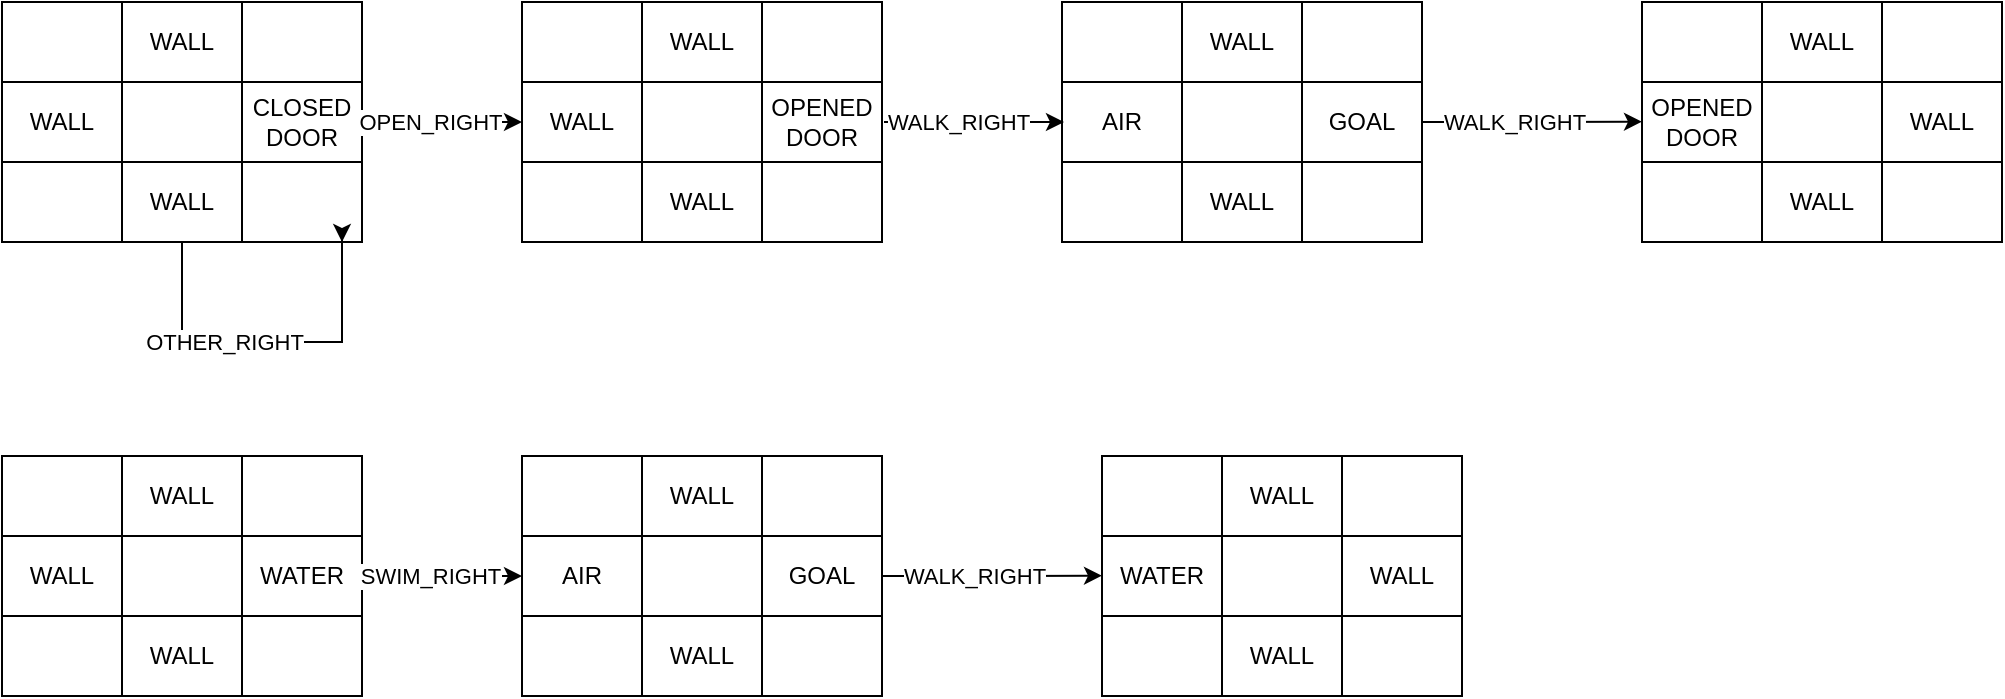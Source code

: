 <mxfile version="20.4.0" type="device"><diagram id="sZuLWD7sdunpSNPTQjk2" name="Page-1"><mxGraphModel dx="1093" dy="564" grid="1" gridSize="10" guides="1" tooltips="1" connect="1" arrows="1" fold="1" page="1" pageScale="1" pageWidth="850" pageHeight="1100" math="0" shadow="0"><root><mxCell id="0"/><mxCell id="1" parent="0"/><mxCell id="PrHAX06Pvz8W0qLwdHKy-42" value="" style="shape=table;startSize=0;container=1;collapsible=0;childLayout=tableLayout;" vertex="1" parent="1"><mxGeometry x="250" y="113" width="180" height="120" as="geometry"/></mxCell><mxCell id="PrHAX06Pvz8W0qLwdHKy-43" value="" style="shape=tableRow;horizontal=0;startSize=0;swimlaneHead=0;swimlaneBody=0;top=0;left=0;bottom=0;right=0;collapsible=0;dropTarget=0;fillColor=none;points=[[0,0.5],[1,0.5]];portConstraint=eastwest;" vertex="1" parent="PrHAX06Pvz8W0qLwdHKy-42"><mxGeometry width="180" height="40" as="geometry"/></mxCell><mxCell id="PrHAX06Pvz8W0qLwdHKy-44" value="" style="shape=partialRectangle;html=1;whiteSpace=wrap;connectable=0;overflow=hidden;fillColor=none;top=0;left=0;bottom=0;right=0;pointerEvents=1;" vertex="1" parent="PrHAX06Pvz8W0qLwdHKy-43"><mxGeometry width="60" height="40" as="geometry"><mxRectangle width="60" height="40" as="alternateBounds"/></mxGeometry></mxCell><mxCell id="PrHAX06Pvz8W0qLwdHKy-45" value="WALL" style="shape=partialRectangle;html=1;whiteSpace=wrap;connectable=0;overflow=hidden;fillColor=none;top=0;left=0;bottom=0;right=0;pointerEvents=1;" vertex="1" parent="PrHAX06Pvz8W0qLwdHKy-43"><mxGeometry x="60" width="60" height="40" as="geometry"><mxRectangle width="60" height="40" as="alternateBounds"/></mxGeometry></mxCell><mxCell id="PrHAX06Pvz8W0qLwdHKy-46" value="" style="shape=partialRectangle;html=1;whiteSpace=wrap;connectable=0;overflow=hidden;fillColor=none;top=0;left=0;bottom=0;right=0;pointerEvents=1;" vertex="1" parent="PrHAX06Pvz8W0qLwdHKy-43"><mxGeometry x="120" width="60" height="40" as="geometry"><mxRectangle width="60" height="40" as="alternateBounds"/></mxGeometry></mxCell><mxCell id="PrHAX06Pvz8W0qLwdHKy-47" value="" style="shape=tableRow;horizontal=0;startSize=0;swimlaneHead=0;swimlaneBody=0;top=0;left=0;bottom=0;right=0;collapsible=0;dropTarget=0;fillColor=none;points=[[0,0.5],[1,0.5]];portConstraint=eastwest;" vertex="1" parent="PrHAX06Pvz8W0qLwdHKy-42"><mxGeometry y="40" width="180" height="40" as="geometry"/></mxCell><mxCell id="PrHAX06Pvz8W0qLwdHKy-48" value="WALL" style="shape=partialRectangle;html=1;whiteSpace=wrap;connectable=0;overflow=hidden;fillColor=none;top=0;left=0;bottom=0;right=0;pointerEvents=1;" vertex="1" parent="PrHAX06Pvz8W0qLwdHKy-47"><mxGeometry width="60" height="40" as="geometry"><mxRectangle width="60" height="40" as="alternateBounds"/></mxGeometry></mxCell><mxCell id="PrHAX06Pvz8W0qLwdHKy-49" value="" style="shape=partialRectangle;html=1;whiteSpace=wrap;connectable=0;overflow=hidden;fillColor=none;top=0;left=0;bottom=0;right=0;pointerEvents=1;" vertex="1" parent="PrHAX06Pvz8W0qLwdHKy-47"><mxGeometry x="60" width="60" height="40" as="geometry"><mxRectangle width="60" height="40" as="alternateBounds"/></mxGeometry></mxCell><mxCell id="PrHAX06Pvz8W0qLwdHKy-50" value="&lt;div&gt;CLOSED&lt;/div&gt;&lt;div&gt;DOOR&lt;/div&gt;" style="shape=partialRectangle;html=1;whiteSpace=wrap;connectable=0;overflow=hidden;fillColor=none;top=0;left=0;bottom=0;right=0;pointerEvents=1;" vertex="1" parent="PrHAX06Pvz8W0qLwdHKy-47"><mxGeometry x="120" width="60" height="40" as="geometry"><mxRectangle width="60" height="40" as="alternateBounds"/></mxGeometry></mxCell><mxCell id="PrHAX06Pvz8W0qLwdHKy-51" value="" style="shape=tableRow;horizontal=0;startSize=0;swimlaneHead=0;swimlaneBody=0;top=0;left=0;bottom=0;right=0;collapsible=0;dropTarget=0;fillColor=none;points=[[0,0.5],[1,0.5]];portConstraint=eastwest;" vertex="1" parent="PrHAX06Pvz8W0qLwdHKy-42"><mxGeometry y="80" width="180" height="40" as="geometry"/></mxCell><mxCell id="PrHAX06Pvz8W0qLwdHKy-52" value="" style="shape=partialRectangle;html=1;whiteSpace=wrap;connectable=0;overflow=hidden;fillColor=none;top=0;left=0;bottom=0;right=0;pointerEvents=1;" vertex="1" parent="PrHAX06Pvz8W0qLwdHKy-51"><mxGeometry width="60" height="40" as="geometry"><mxRectangle width="60" height="40" as="alternateBounds"/></mxGeometry></mxCell><mxCell id="PrHAX06Pvz8W0qLwdHKy-53" value="WALL" style="shape=partialRectangle;html=1;whiteSpace=wrap;connectable=0;overflow=hidden;fillColor=none;top=0;left=0;bottom=0;right=0;pointerEvents=1;" vertex="1" parent="PrHAX06Pvz8W0qLwdHKy-51"><mxGeometry x="60" width="60" height="40" as="geometry"><mxRectangle width="60" height="40" as="alternateBounds"/></mxGeometry></mxCell><mxCell id="PrHAX06Pvz8W0qLwdHKy-54" value="" style="shape=partialRectangle;html=1;whiteSpace=wrap;connectable=0;overflow=hidden;fillColor=none;top=0;left=0;bottom=0;right=0;pointerEvents=1;" vertex="1" parent="PrHAX06Pvz8W0qLwdHKy-51"><mxGeometry x="120" width="60" height="40" as="geometry"><mxRectangle width="60" height="40" as="alternateBounds"/></mxGeometry></mxCell><mxCell id="PrHAX06Pvz8W0qLwdHKy-71" style="edgeStyle=orthogonalEdgeStyle;rounded=0;orthogonalLoop=1;jettySize=auto;html=1;exitX=0.5;exitY=1;exitDx=0;exitDy=0;" edge="1" parent="PrHAX06Pvz8W0qLwdHKy-42" source="PrHAX06Pvz8W0qLwdHKy-42"><mxGeometry relative="1" as="geometry"><mxPoint x="170" y="120" as="targetPoint"/><Array as="points"><mxPoint x="90" y="170"/><mxPoint x="170" y="170"/><mxPoint x="170" y="119"/></Array></mxGeometry></mxCell><mxCell id="PrHAX06Pvz8W0qLwdHKy-72" value="&lt;div&gt;OTHER_RIGHT&lt;/div&gt;" style="edgeLabel;html=1;align=center;verticalAlign=middle;resizable=0;points=[];" vertex="1" connectable="0" parent="PrHAX06Pvz8W0qLwdHKy-71"><mxGeometry x="-0.223" relative="1" as="geometry"><mxPoint as="offset"/></mxGeometry></mxCell><mxCell id="PrHAX06Pvz8W0qLwdHKy-55" value="" style="shape=table;startSize=0;container=1;collapsible=0;childLayout=tableLayout;" vertex="1" parent="1"><mxGeometry x="510" y="113" width="180" height="120" as="geometry"/></mxCell><mxCell id="PrHAX06Pvz8W0qLwdHKy-56" value="" style="shape=tableRow;horizontal=0;startSize=0;swimlaneHead=0;swimlaneBody=0;top=0;left=0;bottom=0;right=0;collapsible=0;dropTarget=0;fillColor=none;points=[[0,0.5],[1,0.5]];portConstraint=eastwest;" vertex="1" parent="PrHAX06Pvz8W0qLwdHKy-55"><mxGeometry width="180" height="40" as="geometry"/></mxCell><mxCell id="PrHAX06Pvz8W0qLwdHKy-57" value="" style="shape=partialRectangle;html=1;whiteSpace=wrap;connectable=0;overflow=hidden;fillColor=none;top=0;left=0;bottom=0;right=0;pointerEvents=1;" vertex="1" parent="PrHAX06Pvz8W0qLwdHKy-56"><mxGeometry width="60" height="40" as="geometry"><mxRectangle width="60" height="40" as="alternateBounds"/></mxGeometry></mxCell><mxCell id="PrHAX06Pvz8W0qLwdHKy-58" value="WALL" style="shape=partialRectangle;html=1;whiteSpace=wrap;connectable=0;overflow=hidden;fillColor=none;top=0;left=0;bottom=0;right=0;pointerEvents=1;" vertex="1" parent="PrHAX06Pvz8W0qLwdHKy-56"><mxGeometry x="60" width="60" height="40" as="geometry"><mxRectangle width="60" height="40" as="alternateBounds"/></mxGeometry></mxCell><mxCell id="PrHAX06Pvz8W0qLwdHKy-59" value="" style="shape=partialRectangle;html=1;whiteSpace=wrap;connectable=0;overflow=hidden;fillColor=none;top=0;left=0;bottom=0;right=0;pointerEvents=1;" vertex="1" parent="PrHAX06Pvz8W0qLwdHKy-56"><mxGeometry x="120" width="60" height="40" as="geometry"><mxRectangle width="60" height="40" as="alternateBounds"/></mxGeometry></mxCell><mxCell id="PrHAX06Pvz8W0qLwdHKy-60" value="" style="shape=tableRow;horizontal=0;startSize=0;swimlaneHead=0;swimlaneBody=0;top=0;left=0;bottom=0;right=0;collapsible=0;dropTarget=0;fillColor=none;points=[[0,0.5],[1,0.5]];portConstraint=eastwest;" vertex="1" parent="PrHAX06Pvz8W0qLwdHKy-55"><mxGeometry y="40" width="180" height="40" as="geometry"/></mxCell><mxCell id="PrHAX06Pvz8W0qLwdHKy-61" value="WALL" style="shape=partialRectangle;html=1;whiteSpace=wrap;connectable=0;overflow=hidden;fillColor=none;top=0;left=0;bottom=0;right=0;pointerEvents=1;" vertex="1" parent="PrHAX06Pvz8W0qLwdHKy-60"><mxGeometry width="60" height="40" as="geometry"><mxRectangle width="60" height="40" as="alternateBounds"/></mxGeometry></mxCell><mxCell id="PrHAX06Pvz8W0qLwdHKy-62" value="" style="shape=partialRectangle;html=1;whiteSpace=wrap;connectable=0;overflow=hidden;fillColor=none;top=0;left=0;bottom=0;right=0;pointerEvents=1;" vertex="1" parent="PrHAX06Pvz8W0qLwdHKy-60"><mxGeometry x="60" width="60" height="40" as="geometry"><mxRectangle width="60" height="40" as="alternateBounds"/></mxGeometry></mxCell><mxCell id="PrHAX06Pvz8W0qLwdHKy-63" value="OPENED&lt;br&gt;DOOR" style="shape=partialRectangle;html=1;whiteSpace=wrap;connectable=0;overflow=hidden;fillColor=none;top=0;left=0;bottom=0;right=0;pointerEvents=1;" vertex="1" parent="PrHAX06Pvz8W0qLwdHKy-60"><mxGeometry x="120" width="60" height="40" as="geometry"><mxRectangle width="60" height="40" as="alternateBounds"/></mxGeometry></mxCell><mxCell id="PrHAX06Pvz8W0qLwdHKy-64" value="" style="shape=tableRow;horizontal=0;startSize=0;swimlaneHead=0;swimlaneBody=0;top=0;left=0;bottom=0;right=0;collapsible=0;dropTarget=0;fillColor=none;points=[[0,0.5],[1,0.5]];portConstraint=eastwest;" vertex="1" parent="PrHAX06Pvz8W0qLwdHKy-55"><mxGeometry y="80" width="180" height="40" as="geometry"/></mxCell><mxCell id="PrHAX06Pvz8W0qLwdHKy-65" value="" style="shape=partialRectangle;html=1;whiteSpace=wrap;connectable=0;overflow=hidden;fillColor=none;top=0;left=0;bottom=0;right=0;pointerEvents=1;" vertex="1" parent="PrHAX06Pvz8W0qLwdHKy-64"><mxGeometry width="60" height="40" as="geometry"><mxRectangle width="60" height="40" as="alternateBounds"/></mxGeometry></mxCell><mxCell id="PrHAX06Pvz8W0qLwdHKy-66" value="WALL" style="shape=partialRectangle;html=1;whiteSpace=wrap;connectable=0;overflow=hidden;fillColor=none;top=0;left=0;bottom=0;right=0;pointerEvents=1;" vertex="1" parent="PrHAX06Pvz8W0qLwdHKy-64"><mxGeometry x="60" width="60" height="40" as="geometry"><mxRectangle width="60" height="40" as="alternateBounds"/></mxGeometry></mxCell><mxCell id="PrHAX06Pvz8W0qLwdHKy-67" value="" style="shape=partialRectangle;html=1;whiteSpace=wrap;connectable=0;overflow=hidden;fillColor=none;top=0;left=0;bottom=0;right=0;pointerEvents=1;" vertex="1" parent="PrHAX06Pvz8W0qLwdHKy-64"><mxGeometry x="120" width="60" height="40" as="geometry"><mxRectangle width="60" height="40" as="alternateBounds"/></mxGeometry></mxCell><mxCell id="PrHAX06Pvz8W0qLwdHKy-73" style="edgeStyle=orthogonalEdgeStyle;rounded=0;orthogonalLoop=1;jettySize=auto;html=1;exitX=1;exitY=0.5;exitDx=0;exitDy=0;entryX=0;entryY=0.5;entryDx=0;entryDy=0;" edge="1" parent="1" source="PrHAX06Pvz8W0qLwdHKy-47" target="PrHAX06Pvz8W0qLwdHKy-60"><mxGeometry relative="1" as="geometry"/></mxCell><mxCell id="PrHAX06Pvz8W0qLwdHKy-74" value="OPEN_RIGHT" style="edgeLabel;html=1;align=center;verticalAlign=middle;resizable=0;points=[];" vertex="1" connectable="0" parent="PrHAX06Pvz8W0qLwdHKy-73"><mxGeometry x="-0.156" relative="1" as="geometry"><mxPoint as="offset"/></mxGeometry></mxCell><mxCell id="PrHAX06Pvz8W0qLwdHKy-75" value="" style="shape=table;startSize=0;container=1;collapsible=0;childLayout=tableLayout;" vertex="1" parent="1"><mxGeometry x="780" y="113" width="180" height="120" as="geometry"/></mxCell><mxCell id="PrHAX06Pvz8W0qLwdHKy-76" value="" style="shape=tableRow;horizontal=0;startSize=0;swimlaneHead=0;swimlaneBody=0;top=0;left=0;bottom=0;right=0;collapsible=0;dropTarget=0;fillColor=none;points=[[0,0.5],[1,0.5]];portConstraint=eastwest;" vertex="1" parent="PrHAX06Pvz8W0qLwdHKy-75"><mxGeometry width="180" height="40" as="geometry"/></mxCell><mxCell id="PrHAX06Pvz8W0qLwdHKy-77" value="" style="shape=partialRectangle;html=1;whiteSpace=wrap;connectable=0;overflow=hidden;fillColor=none;top=0;left=0;bottom=0;right=0;pointerEvents=1;" vertex="1" parent="PrHAX06Pvz8W0qLwdHKy-76"><mxGeometry width="60" height="40" as="geometry"><mxRectangle width="60" height="40" as="alternateBounds"/></mxGeometry></mxCell><mxCell id="PrHAX06Pvz8W0qLwdHKy-78" value="WALL" style="shape=partialRectangle;html=1;whiteSpace=wrap;connectable=0;overflow=hidden;fillColor=none;top=0;left=0;bottom=0;right=0;pointerEvents=1;" vertex="1" parent="PrHAX06Pvz8W0qLwdHKy-76"><mxGeometry x="60" width="60" height="40" as="geometry"><mxRectangle width="60" height="40" as="alternateBounds"/></mxGeometry></mxCell><mxCell id="PrHAX06Pvz8W0qLwdHKy-79" value="" style="shape=partialRectangle;html=1;whiteSpace=wrap;connectable=0;overflow=hidden;fillColor=none;top=0;left=0;bottom=0;right=0;pointerEvents=1;" vertex="1" parent="PrHAX06Pvz8W0qLwdHKy-76"><mxGeometry x="120" width="60" height="40" as="geometry"><mxRectangle width="60" height="40" as="alternateBounds"/></mxGeometry></mxCell><mxCell id="PrHAX06Pvz8W0qLwdHKy-80" value="" style="shape=tableRow;horizontal=0;startSize=0;swimlaneHead=0;swimlaneBody=0;top=0;left=0;bottom=0;right=0;collapsible=0;dropTarget=0;fillColor=none;points=[[0,0.5],[1,0.5]];portConstraint=eastwest;" vertex="1" parent="PrHAX06Pvz8W0qLwdHKy-75"><mxGeometry y="40" width="180" height="40" as="geometry"/></mxCell><mxCell id="PrHAX06Pvz8W0qLwdHKy-81" value="AIR" style="shape=partialRectangle;html=1;whiteSpace=wrap;connectable=0;overflow=hidden;fillColor=none;top=0;left=0;bottom=0;right=0;pointerEvents=1;" vertex="1" parent="PrHAX06Pvz8W0qLwdHKy-80"><mxGeometry width="60" height="40" as="geometry"><mxRectangle width="60" height="40" as="alternateBounds"/></mxGeometry></mxCell><mxCell id="PrHAX06Pvz8W0qLwdHKy-82" value="" style="shape=partialRectangle;html=1;whiteSpace=wrap;connectable=0;overflow=hidden;fillColor=none;top=0;left=0;bottom=0;right=0;pointerEvents=1;" vertex="1" parent="PrHAX06Pvz8W0qLwdHKy-80"><mxGeometry x="60" width="60" height="40" as="geometry"><mxRectangle width="60" height="40" as="alternateBounds"/></mxGeometry></mxCell><mxCell id="PrHAX06Pvz8W0qLwdHKy-83" value="GOAL" style="shape=partialRectangle;html=1;whiteSpace=wrap;connectable=0;overflow=hidden;fillColor=none;top=0;left=0;bottom=0;right=0;pointerEvents=1;" vertex="1" parent="PrHAX06Pvz8W0qLwdHKy-80"><mxGeometry x="120" width="60" height="40" as="geometry"><mxRectangle width="60" height="40" as="alternateBounds"/></mxGeometry></mxCell><mxCell id="PrHAX06Pvz8W0qLwdHKy-84" value="" style="shape=tableRow;horizontal=0;startSize=0;swimlaneHead=0;swimlaneBody=0;top=0;left=0;bottom=0;right=0;collapsible=0;dropTarget=0;fillColor=none;points=[[0,0.5],[1,0.5]];portConstraint=eastwest;" vertex="1" parent="PrHAX06Pvz8W0qLwdHKy-75"><mxGeometry y="80" width="180" height="40" as="geometry"/></mxCell><mxCell id="PrHAX06Pvz8W0qLwdHKy-85" value="" style="shape=partialRectangle;html=1;whiteSpace=wrap;connectable=0;overflow=hidden;fillColor=none;top=0;left=0;bottom=0;right=0;pointerEvents=1;" vertex="1" parent="PrHAX06Pvz8W0qLwdHKy-84"><mxGeometry width="60" height="40" as="geometry"><mxRectangle width="60" height="40" as="alternateBounds"/></mxGeometry></mxCell><mxCell id="PrHAX06Pvz8W0qLwdHKy-86" value="WALL" style="shape=partialRectangle;html=1;whiteSpace=wrap;connectable=0;overflow=hidden;fillColor=none;top=0;left=0;bottom=0;right=0;pointerEvents=1;" vertex="1" parent="PrHAX06Pvz8W0qLwdHKy-84"><mxGeometry x="60" width="60" height="40" as="geometry"><mxRectangle width="60" height="40" as="alternateBounds"/></mxGeometry></mxCell><mxCell id="PrHAX06Pvz8W0qLwdHKy-87" value="" style="shape=partialRectangle;html=1;whiteSpace=wrap;connectable=0;overflow=hidden;fillColor=none;top=0;left=0;bottom=0;right=0;pointerEvents=1;" vertex="1" parent="PrHAX06Pvz8W0qLwdHKy-84"><mxGeometry x="120" width="60" height="40" as="geometry"><mxRectangle width="60" height="40" as="alternateBounds"/></mxGeometry></mxCell><mxCell id="PrHAX06Pvz8W0qLwdHKy-88" style="edgeStyle=orthogonalEdgeStyle;rounded=0;orthogonalLoop=1;jettySize=auto;html=1;exitX=1;exitY=0.5;exitDx=0;exitDy=0;entryX=0;entryY=0.5;entryDx=0;entryDy=0;" edge="1" parent="1"><mxGeometry relative="1" as="geometry"><mxPoint x="691" y="173" as="sourcePoint"/><mxPoint x="781" y="173" as="targetPoint"/></mxGeometry></mxCell><mxCell id="PrHAX06Pvz8W0qLwdHKy-89" value="WALK_RIGHT" style="edgeLabel;html=1;align=center;verticalAlign=middle;resizable=0;points=[];" vertex="1" connectable="0" parent="PrHAX06Pvz8W0qLwdHKy-88"><mxGeometry x="-0.286" relative="1" as="geometry"><mxPoint x="5" as="offset"/></mxGeometry></mxCell><mxCell id="PrHAX06Pvz8W0qLwdHKy-91" style="edgeStyle=orthogonalEdgeStyle;rounded=0;orthogonalLoop=1;jettySize=auto;html=1;exitX=1;exitY=0.5;exitDx=0;exitDy=0;" edge="1" parent="1" source="PrHAX06Pvz8W0qLwdHKy-80"><mxGeometry relative="1" as="geometry"><mxPoint x="1070" y="172.857" as="targetPoint"/></mxGeometry></mxCell><mxCell id="PrHAX06Pvz8W0qLwdHKy-105" value="WALK_RIGHT" style="edgeLabel;html=1;align=center;verticalAlign=middle;resizable=0;points=[];" vertex="1" connectable="0" parent="PrHAX06Pvz8W0qLwdHKy-91"><mxGeometry x="-0.178" relative="1" as="geometry"><mxPoint as="offset"/></mxGeometry></mxCell><mxCell id="PrHAX06Pvz8W0qLwdHKy-92" value="" style="shape=table;startSize=0;container=1;collapsible=0;childLayout=tableLayout;" vertex="1" parent="1"><mxGeometry x="1070" y="113" width="180" height="120" as="geometry"/></mxCell><mxCell id="PrHAX06Pvz8W0qLwdHKy-93" value="" style="shape=tableRow;horizontal=0;startSize=0;swimlaneHead=0;swimlaneBody=0;top=0;left=0;bottom=0;right=0;collapsible=0;dropTarget=0;fillColor=none;points=[[0,0.5],[1,0.5]];portConstraint=eastwest;" vertex="1" parent="PrHAX06Pvz8W0qLwdHKy-92"><mxGeometry width="180" height="40" as="geometry"/></mxCell><mxCell id="PrHAX06Pvz8W0qLwdHKy-94" value="" style="shape=partialRectangle;html=1;whiteSpace=wrap;connectable=0;overflow=hidden;fillColor=none;top=0;left=0;bottom=0;right=0;pointerEvents=1;" vertex="1" parent="PrHAX06Pvz8W0qLwdHKy-93"><mxGeometry width="60" height="40" as="geometry"><mxRectangle width="60" height="40" as="alternateBounds"/></mxGeometry></mxCell><mxCell id="PrHAX06Pvz8W0qLwdHKy-95" value="WALL" style="shape=partialRectangle;html=1;whiteSpace=wrap;connectable=0;overflow=hidden;fillColor=none;top=0;left=0;bottom=0;right=0;pointerEvents=1;" vertex="1" parent="PrHAX06Pvz8W0qLwdHKy-93"><mxGeometry x="60" width="60" height="40" as="geometry"><mxRectangle width="60" height="40" as="alternateBounds"/></mxGeometry></mxCell><mxCell id="PrHAX06Pvz8W0qLwdHKy-96" value="" style="shape=partialRectangle;html=1;whiteSpace=wrap;connectable=0;overflow=hidden;fillColor=none;top=0;left=0;bottom=0;right=0;pointerEvents=1;" vertex="1" parent="PrHAX06Pvz8W0qLwdHKy-93"><mxGeometry x="120" width="60" height="40" as="geometry"><mxRectangle width="60" height="40" as="alternateBounds"/></mxGeometry></mxCell><mxCell id="PrHAX06Pvz8W0qLwdHKy-97" value="" style="shape=tableRow;horizontal=0;startSize=0;swimlaneHead=0;swimlaneBody=0;top=0;left=0;bottom=0;right=0;collapsible=0;dropTarget=0;fillColor=none;points=[[0,0.5],[1,0.5]];portConstraint=eastwest;" vertex="1" parent="PrHAX06Pvz8W0qLwdHKy-92"><mxGeometry y="40" width="180" height="40" as="geometry"/></mxCell><mxCell id="PrHAX06Pvz8W0qLwdHKy-98" value="OPENED&lt;br&gt;DOOR" style="shape=partialRectangle;html=1;whiteSpace=wrap;connectable=0;overflow=hidden;fillColor=none;top=0;left=0;bottom=0;right=0;pointerEvents=1;" vertex="1" parent="PrHAX06Pvz8W0qLwdHKy-97"><mxGeometry width="60" height="40" as="geometry"><mxRectangle width="60" height="40" as="alternateBounds"/></mxGeometry></mxCell><mxCell id="PrHAX06Pvz8W0qLwdHKy-99" value="" style="shape=partialRectangle;html=1;whiteSpace=wrap;connectable=0;overflow=hidden;fillColor=none;top=0;left=0;bottom=0;right=0;pointerEvents=1;" vertex="1" parent="PrHAX06Pvz8W0qLwdHKy-97"><mxGeometry x="60" width="60" height="40" as="geometry"><mxRectangle width="60" height="40" as="alternateBounds"/></mxGeometry></mxCell><mxCell id="PrHAX06Pvz8W0qLwdHKy-100" value="WALL" style="shape=partialRectangle;html=1;whiteSpace=wrap;connectable=0;overflow=hidden;fillColor=none;top=0;left=0;bottom=0;right=0;pointerEvents=1;" vertex="1" parent="PrHAX06Pvz8W0qLwdHKy-97"><mxGeometry x="120" width="60" height="40" as="geometry"><mxRectangle width="60" height="40" as="alternateBounds"/></mxGeometry></mxCell><mxCell id="PrHAX06Pvz8W0qLwdHKy-101" value="" style="shape=tableRow;horizontal=0;startSize=0;swimlaneHead=0;swimlaneBody=0;top=0;left=0;bottom=0;right=0;collapsible=0;dropTarget=0;fillColor=none;points=[[0,0.5],[1,0.5]];portConstraint=eastwest;" vertex="1" parent="PrHAX06Pvz8W0qLwdHKy-92"><mxGeometry y="80" width="180" height="40" as="geometry"/></mxCell><mxCell id="PrHAX06Pvz8W0qLwdHKy-102" value="" style="shape=partialRectangle;html=1;whiteSpace=wrap;connectable=0;overflow=hidden;fillColor=none;top=0;left=0;bottom=0;right=0;pointerEvents=1;" vertex="1" parent="PrHAX06Pvz8W0qLwdHKy-101"><mxGeometry width="60" height="40" as="geometry"><mxRectangle width="60" height="40" as="alternateBounds"/></mxGeometry></mxCell><mxCell id="PrHAX06Pvz8W0qLwdHKy-103" value="WALL" style="shape=partialRectangle;html=1;whiteSpace=wrap;connectable=0;overflow=hidden;fillColor=none;top=0;left=0;bottom=0;right=0;pointerEvents=1;" vertex="1" parent="PrHAX06Pvz8W0qLwdHKy-101"><mxGeometry x="60" width="60" height="40" as="geometry"><mxRectangle width="60" height="40" as="alternateBounds"/></mxGeometry></mxCell><mxCell id="PrHAX06Pvz8W0qLwdHKy-104" value="" style="shape=partialRectangle;html=1;whiteSpace=wrap;connectable=0;overflow=hidden;fillColor=none;top=0;left=0;bottom=0;right=0;pointerEvents=1;" vertex="1" parent="PrHAX06Pvz8W0qLwdHKy-101"><mxGeometry x="120" width="60" height="40" as="geometry"><mxRectangle width="60" height="40" as="alternateBounds"/></mxGeometry></mxCell><mxCell id="PrHAX06Pvz8W0qLwdHKy-134" value="" style="shape=table;startSize=0;container=1;collapsible=0;childLayout=tableLayout;" vertex="1" parent="1"><mxGeometry x="250" y="340" width="180" height="120" as="geometry"/></mxCell><mxCell id="PrHAX06Pvz8W0qLwdHKy-135" value="" style="shape=tableRow;horizontal=0;startSize=0;swimlaneHead=0;swimlaneBody=0;top=0;left=0;bottom=0;right=0;collapsible=0;dropTarget=0;fillColor=none;points=[[0,0.5],[1,0.5]];portConstraint=eastwest;" vertex="1" parent="PrHAX06Pvz8W0qLwdHKy-134"><mxGeometry width="180" height="40" as="geometry"/></mxCell><mxCell id="PrHAX06Pvz8W0qLwdHKy-136" value="" style="shape=partialRectangle;html=1;whiteSpace=wrap;connectable=0;overflow=hidden;fillColor=none;top=0;left=0;bottom=0;right=0;pointerEvents=1;" vertex="1" parent="PrHAX06Pvz8W0qLwdHKy-135"><mxGeometry width="60" height="40" as="geometry"><mxRectangle width="60" height="40" as="alternateBounds"/></mxGeometry></mxCell><mxCell id="PrHAX06Pvz8W0qLwdHKy-137" value="WALL" style="shape=partialRectangle;html=1;whiteSpace=wrap;connectable=0;overflow=hidden;fillColor=none;top=0;left=0;bottom=0;right=0;pointerEvents=1;" vertex="1" parent="PrHAX06Pvz8W0qLwdHKy-135"><mxGeometry x="60" width="60" height="40" as="geometry"><mxRectangle width="60" height="40" as="alternateBounds"/></mxGeometry></mxCell><mxCell id="PrHAX06Pvz8W0qLwdHKy-138" value="" style="shape=partialRectangle;html=1;whiteSpace=wrap;connectable=0;overflow=hidden;fillColor=none;top=0;left=0;bottom=0;right=0;pointerEvents=1;" vertex="1" parent="PrHAX06Pvz8W0qLwdHKy-135"><mxGeometry x="120" width="60" height="40" as="geometry"><mxRectangle width="60" height="40" as="alternateBounds"/></mxGeometry></mxCell><mxCell id="PrHAX06Pvz8W0qLwdHKy-139" value="" style="shape=tableRow;horizontal=0;startSize=0;swimlaneHead=0;swimlaneBody=0;top=0;left=0;bottom=0;right=0;collapsible=0;dropTarget=0;fillColor=none;points=[[0,0.5],[1,0.5]];portConstraint=eastwest;" vertex="1" parent="PrHAX06Pvz8W0qLwdHKy-134"><mxGeometry y="40" width="180" height="40" as="geometry"/></mxCell><mxCell id="PrHAX06Pvz8W0qLwdHKy-140" value="WALL" style="shape=partialRectangle;html=1;whiteSpace=wrap;connectable=0;overflow=hidden;fillColor=none;top=0;left=0;bottom=0;right=0;pointerEvents=1;" vertex="1" parent="PrHAX06Pvz8W0qLwdHKy-139"><mxGeometry width="60" height="40" as="geometry"><mxRectangle width="60" height="40" as="alternateBounds"/></mxGeometry></mxCell><mxCell id="PrHAX06Pvz8W0qLwdHKy-141" value="" style="shape=partialRectangle;html=1;whiteSpace=wrap;connectable=0;overflow=hidden;fillColor=none;top=0;left=0;bottom=0;right=0;pointerEvents=1;" vertex="1" parent="PrHAX06Pvz8W0qLwdHKy-139"><mxGeometry x="60" width="60" height="40" as="geometry"><mxRectangle width="60" height="40" as="alternateBounds"/></mxGeometry></mxCell><mxCell id="PrHAX06Pvz8W0qLwdHKy-142" value="WATER" style="shape=partialRectangle;html=1;whiteSpace=wrap;connectable=0;overflow=hidden;fillColor=none;top=0;left=0;bottom=0;right=0;pointerEvents=1;" vertex="1" parent="PrHAX06Pvz8W0qLwdHKy-139"><mxGeometry x="120" width="60" height="40" as="geometry"><mxRectangle width="60" height="40" as="alternateBounds"/></mxGeometry></mxCell><mxCell id="PrHAX06Pvz8W0qLwdHKy-143" value="" style="shape=tableRow;horizontal=0;startSize=0;swimlaneHead=0;swimlaneBody=0;top=0;left=0;bottom=0;right=0;collapsible=0;dropTarget=0;fillColor=none;points=[[0,0.5],[1,0.5]];portConstraint=eastwest;" vertex="1" parent="PrHAX06Pvz8W0qLwdHKy-134"><mxGeometry y="80" width="180" height="40" as="geometry"/></mxCell><mxCell id="PrHAX06Pvz8W0qLwdHKy-144" value="" style="shape=partialRectangle;html=1;whiteSpace=wrap;connectable=0;overflow=hidden;fillColor=none;top=0;left=0;bottom=0;right=0;pointerEvents=1;" vertex="1" parent="PrHAX06Pvz8W0qLwdHKy-143"><mxGeometry width="60" height="40" as="geometry"><mxRectangle width="60" height="40" as="alternateBounds"/></mxGeometry></mxCell><mxCell id="PrHAX06Pvz8W0qLwdHKy-145" value="WALL" style="shape=partialRectangle;html=1;whiteSpace=wrap;connectable=0;overflow=hidden;fillColor=none;top=0;left=0;bottom=0;right=0;pointerEvents=1;" vertex="1" parent="PrHAX06Pvz8W0qLwdHKy-143"><mxGeometry x="60" width="60" height="40" as="geometry"><mxRectangle width="60" height="40" as="alternateBounds"/></mxGeometry></mxCell><mxCell id="PrHAX06Pvz8W0qLwdHKy-146" value="" style="shape=partialRectangle;html=1;whiteSpace=wrap;connectable=0;overflow=hidden;fillColor=none;top=0;left=0;bottom=0;right=0;pointerEvents=1;" vertex="1" parent="PrHAX06Pvz8W0qLwdHKy-143"><mxGeometry x="120" width="60" height="40" as="geometry"><mxRectangle width="60" height="40" as="alternateBounds"/></mxGeometry></mxCell><mxCell id="PrHAX06Pvz8W0qLwdHKy-162" style="edgeStyle=orthogonalEdgeStyle;rounded=0;orthogonalLoop=1;jettySize=auto;html=1;exitX=1;exitY=0.5;exitDx=0;exitDy=0;entryX=0;entryY=0.5;entryDx=0;entryDy=0;entryPerimeter=0;" edge="1" parent="1" source="PrHAX06Pvz8W0qLwdHKy-139" target="PrHAX06Pvz8W0qLwdHKy-169"><mxGeometry relative="1" as="geometry"><mxPoint x="510" y="400" as="targetPoint"/></mxGeometry></mxCell><mxCell id="PrHAX06Pvz8W0qLwdHKy-163" value="SWIM_RIGHT" style="edgeLabel;html=1;align=center;verticalAlign=middle;resizable=0;points=[];" vertex="1" connectable="0" parent="PrHAX06Pvz8W0qLwdHKy-162"><mxGeometry x="-0.156" relative="1" as="geometry"><mxPoint as="offset"/></mxGeometry></mxCell><mxCell id="PrHAX06Pvz8W0qLwdHKy-164" value="" style="shape=table;startSize=0;container=1;collapsible=0;childLayout=tableLayout;" vertex="1" parent="1"><mxGeometry x="510" y="340" width="180" height="120" as="geometry"/></mxCell><mxCell id="PrHAX06Pvz8W0qLwdHKy-165" value="" style="shape=tableRow;horizontal=0;startSize=0;swimlaneHead=0;swimlaneBody=0;top=0;left=0;bottom=0;right=0;collapsible=0;dropTarget=0;fillColor=none;points=[[0,0.5],[1,0.5]];portConstraint=eastwest;" vertex="1" parent="PrHAX06Pvz8W0qLwdHKy-164"><mxGeometry width="180" height="40" as="geometry"/></mxCell><mxCell id="PrHAX06Pvz8W0qLwdHKy-166" value="" style="shape=partialRectangle;html=1;whiteSpace=wrap;connectable=0;overflow=hidden;fillColor=none;top=0;left=0;bottom=0;right=0;pointerEvents=1;" vertex="1" parent="PrHAX06Pvz8W0qLwdHKy-165"><mxGeometry width="60" height="40" as="geometry"><mxRectangle width="60" height="40" as="alternateBounds"/></mxGeometry></mxCell><mxCell id="PrHAX06Pvz8W0qLwdHKy-167" value="WALL" style="shape=partialRectangle;html=1;whiteSpace=wrap;connectable=0;overflow=hidden;fillColor=none;top=0;left=0;bottom=0;right=0;pointerEvents=1;" vertex="1" parent="PrHAX06Pvz8W0qLwdHKy-165"><mxGeometry x="60" width="60" height="40" as="geometry"><mxRectangle width="60" height="40" as="alternateBounds"/></mxGeometry></mxCell><mxCell id="PrHAX06Pvz8W0qLwdHKy-168" value="" style="shape=partialRectangle;html=1;whiteSpace=wrap;connectable=0;overflow=hidden;fillColor=none;top=0;left=0;bottom=0;right=0;pointerEvents=1;" vertex="1" parent="PrHAX06Pvz8W0qLwdHKy-165"><mxGeometry x="120" width="60" height="40" as="geometry"><mxRectangle width="60" height="40" as="alternateBounds"/></mxGeometry></mxCell><mxCell id="PrHAX06Pvz8W0qLwdHKy-169" value="" style="shape=tableRow;horizontal=0;startSize=0;swimlaneHead=0;swimlaneBody=0;top=0;left=0;bottom=0;right=0;collapsible=0;dropTarget=0;fillColor=none;points=[[0,0.5],[1,0.5]];portConstraint=eastwest;" vertex="1" parent="PrHAX06Pvz8W0qLwdHKy-164"><mxGeometry y="40" width="180" height="40" as="geometry"/></mxCell><mxCell id="PrHAX06Pvz8W0qLwdHKy-170" value="AIR" style="shape=partialRectangle;html=1;whiteSpace=wrap;connectable=0;overflow=hidden;fillColor=none;top=0;left=0;bottom=0;right=0;pointerEvents=1;" vertex="1" parent="PrHAX06Pvz8W0qLwdHKy-169"><mxGeometry width="60" height="40" as="geometry"><mxRectangle width="60" height="40" as="alternateBounds"/></mxGeometry></mxCell><mxCell id="PrHAX06Pvz8W0qLwdHKy-171" value="" style="shape=partialRectangle;html=1;whiteSpace=wrap;connectable=0;overflow=hidden;fillColor=none;top=0;left=0;bottom=0;right=0;pointerEvents=1;" vertex="1" parent="PrHAX06Pvz8W0qLwdHKy-169"><mxGeometry x="60" width="60" height="40" as="geometry"><mxRectangle width="60" height="40" as="alternateBounds"/></mxGeometry></mxCell><mxCell id="PrHAX06Pvz8W0qLwdHKy-172" value="GOAL" style="shape=partialRectangle;html=1;whiteSpace=wrap;connectable=0;overflow=hidden;fillColor=none;top=0;left=0;bottom=0;right=0;pointerEvents=1;" vertex="1" parent="PrHAX06Pvz8W0qLwdHKy-169"><mxGeometry x="120" width="60" height="40" as="geometry"><mxRectangle width="60" height="40" as="alternateBounds"/></mxGeometry></mxCell><mxCell id="PrHAX06Pvz8W0qLwdHKy-173" value="" style="shape=tableRow;horizontal=0;startSize=0;swimlaneHead=0;swimlaneBody=0;top=0;left=0;bottom=0;right=0;collapsible=0;dropTarget=0;fillColor=none;points=[[0,0.5],[1,0.5]];portConstraint=eastwest;" vertex="1" parent="PrHAX06Pvz8W0qLwdHKy-164"><mxGeometry y="80" width="180" height="40" as="geometry"/></mxCell><mxCell id="PrHAX06Pvz8W0qLwdHKy-174" value="" style="shape=partialRectangle;html=1;whiteSpace=wrap;connectable=0;overflow=hidden;fillColor=none;top=0;left=0;bottom=0;right=0;pointerEvents=1;" vertex="1" parent="PrHAX06Pvz8W0qLwdHKy-173"><mxGeometry width="60" height="40" as="geometry"><mxRectangle width="60" height="40" as="alternateBounds"/></mxGeometry></mxCell><mxCell id="PrHAX06Pvz8W0qLwdHKy-175" value="WALL" style="shape=partialRectangle;html=1;whiteSpace=wrap;connectable=0;overflow=hidden;fillColor=none;top=0;left=0;bottom=0;right=0;pointerEvents=1;" vertex="1" parent="PrHAX06Pvz8W0qLwdHKy-173"><mxGeometry x="60" width="60" height="40" as="geometry"><mxRectangle width="60" height="40" as="alternateBounds"/></mxGeometry></mxCell><mxCell id="PrHAX06Pvz8W0qLwdHKy-176" value="" style="shape=partialRectangle;html=1;whiteSpace=wrap;connectable=0;overflow=hidden;fillColor=none;top=0;left=0;bottom=0;right=0;pointerEvents=1;" vertex="1" parent="PrHAX06Pvz8W0qLwdHKy-173"><mxGeometry x="120" width="60" height="40" as="geometry"><mxRectangle width="60" height="40" as="alternateBounds"/></mxGeometry></mxCell><mxCell id="PrHAX06Pvz8W0qLwdHKy-179" style="edgeStyle=orthogonalEdgeStyle;rounded=0;orthogonalLoop=1;jettySize=auto;html=1;exitX=1;exitY=0.5;exitDx=0;exitDy=0;" edge="1" parent="1" source="PrHAX06Pvz8W0qLwdHKy-169"><mxGeometry relative="1" as="geometry"><mxPoint x="800" y="399.857" as="targetPoint"/></mxGeometry></mxCell><mxCell id="PrHAX06Pvz8W0qLwdHKy-180" value="WALK_RIGHT" style="edgeLabel;html=1;align=center;verticalAlign=middle;resizable=0;points=[];" vertex="1" connectable="0" parent="PrHAX06Pvz8W0qLwdHKy-179"><mxGeometry x="-0.178" relative="1" as="geometry"><mxPoint as="offset"/></mxGeometry></mxCell><mxCell id="PrHAX06Pvz8W0qLwdHKy-181" value="" style="shape=table;startSize=0;container=1;collapsible=0;childLayout=tableLayout;" vertex="1" parent="1"><mxGeometry x="800" y="340" width="180" height="120" as="geometry"/></mxCell><mxCell id="PrHAX06Pvz8W0qLwdHKy-182" value="" style="shape=tableRow;horizontal=0;startSize=0;swimlaneHead=0;swimlaneBody=0;top=0;left=0;bottom=0;right=0;collapsible=0;dropTarget=0;fillColor=none;points=[[0,0.5],[1,0.5]];portConstraint=eastwest;" vertex="1" parent="PrHAX06Pvz8W0qLwdHKy-181"><mxGeometry width="180" height="40" as="geometry"/></mxCell><mxCell id="PrHAX06Pvz8W0qLwdHKy-183" value="" style="shape=partialRectangle;html=1;whiteSpace=wrap;connectable=0;overflow=hidden;fillColor=none;top=0;left=0;bottom=0;right=0;pointerEvents=1;" vertex="1" parent="PrHAX06Pvz8W0qLwdHKy-182"><mxGeometry width="60" height="40" as="geometry"><mxRectangle width="60" height="40" as="alternateBounds"/></mxGeometry></mxCell><mxCell id="PrHAX06Pvz8W0qLwdHKy-184" value="WALL" style="shape=partialRectangle;html=1;whiteSpace=wrap;connectable=0;overflow=hidden;fillColor=none;top=0;left=0;bottom=0;right=0;pointerEvents=1;" vertex="1" parent="PrHAX06Pvz8W0qLwdHKy-182"><mxGeometry x="60" width="60" height="40" as="geometry"><mxRectangle width="60" height="40" as="alternateBounds"/></mxGeometry></mxCell><mxCell id="PrHAX06Pvz8W0qLwdHKy-185" value="" style="shape=partialRectangle;html=1;whiteSpace=wrap;connectable=0;overflow=hidden;fillColor=none;top=0;left=0;bottom=0;right=0;pointerEvents=1;" vertex="1" parent="PrHAX06Pvz8W0qLwdHKy-182"><mxGeometry x="120" width="60" height="40" as="geometry"><mxRectangle width="60" height="40" as="alternateBounds"/></mxGeometry></mxCell><mxCell id="PrHAX06Pvz8W0qLwdHKy-186" value="" style="shape=tableRow;horizontal=0;startSize=0;swimlaneHead=0;swimlaneBody=0;top=0;left=0;bottom=0;right=0;collapsible=0;dropTarget=0;fillColor=none;points=[[0,0.5],[1,0.5]];portConstraint=eastwest;" vertex="1" parent="PrHAX06Pvz8W0qLwdHKy-181"><mxGeometry y="40" width="180" height="40" as="geometry"/></mxCell><mxCell id="PrHAX06Pvz8W0qLwdHKy-187" value="WATER" style="shape=partialRectangle;html=1;whiteSpace=wrap;connectable=0;overflow=hidden;fillColor=none;top=0;left=0;bottom=0;right=0;pointerEvents=1;" vertex="1" parent="PrHAX06Pvz8W0qLwdHKy-186"><mxGeometry width="60" height="40" as="geometry"><mxRectangle width="60" height="40" as="alternateBounds"/></mxGeometry></mxCell><mxCell id="PrHAX06Pvz8W0qLwdHKy-188" value="" style="shape=partialRectangle;html=1;whiteSpace=wrap;connectable=0;overflow=hidden;fillColor=none;top=0;left=0;bottom=0;right=0;pointerEvents=1;" vertex="1" parent="PrHAX06Pvz8W0qLwdHKy-186"><mxGeometry x="60" width="60" height="40" as="geometry"><mxRectangle width="60" height="40" as="alternateBounds"/></mxGeometry></mxCell><mxCell id="PrHAX06Pvz8W0qLwdHKy-189" value="WALL" style="shape=partialRectangle;html=1;whiteSpace=wrap;connectable=0;overflow=hidden;fillColor=none;top=0;left=0;bottom=0;right=0;pointerEvents=1;" vertex="1" parent="PrHAX06Pvz8W0qLwdHKy-186"><mxGeometry x="120" width="60" height="40" as="geometry"><mxRectangle width="60" height="40" as="alternateBounds"/></mxGeometry></mxCell><mxCell id="PrHAX06Pvz8W0qLwdHKy-190" value="" style="shape=tableRow;horizontal=0;startSize=0;swimlaneHead=0;swimlaneBody=0;top=0;left=0;bottom=0;right=0;collapsible=0;dropTarget=0;fillColor=none;points=[[0,0.5],[1,0.5]];portConstraint=eastwest;" vertex="1" parent="PrHAX06Pvz8W0qLwdHKy-181"><mxGeometry y="80" width="180" height="40" as="geometry"/></mxCell><mxCell id="PrHAX06Pvz8W0qLwdHKy-191" value="" style="shape=partialRectangle;html=1;whiteSpace=wrap;connectable=0;overflow=hidden;fillColor=none;top=0;left=0;bottom=0;right=0;pointerEvents=1;" vertex="1" parent="PrHAX06Pvz8W0qLwdHKy-190"><mxGeometry width="60" height="40" as="geometry"><mxRectangle width="60" height="40" as="alternateBounds"/></mxGeometry></mxCell><mxCell id="PrHAX06Pvz8W0qLwdHKy-192" value="WALL" style="shape=partialRectangle;html=1;whiteSpace=wrap;connectable=0;overflow=hidden;fillColor=none;top=0;left=0;bottom=0;right=0;pointerEvents=1;" vertex="1" parent="PrHAX06Pvz8W0qLwdHKy-190"><mxGeometry x="60" width="60" height="40" as="geometry"><mxRectangle width="60" height="40" as="alternateBounds"/></mxGeometry></mxCell><mxCell id="PrHAX06Pvz8W0qLwdHKy-193" value="" style="shape=partialRectangle;html=1;whiteSpace=wrap;connectable=0;overflow=hidden;fillColor=none;top=0;left=0;bottom=0;right=0;pointerEvents=1;" vertex="1" parent="PrHAX06Pvz8W0qLwdHKy-190"><mxGeometry x="120" width="60" height="40" as="geometry"><mxRectangle width="60" height="40" as="alternateBounds"/></mxGeometry></mxCell></root></mxGraphModel></diagram></mxfile>